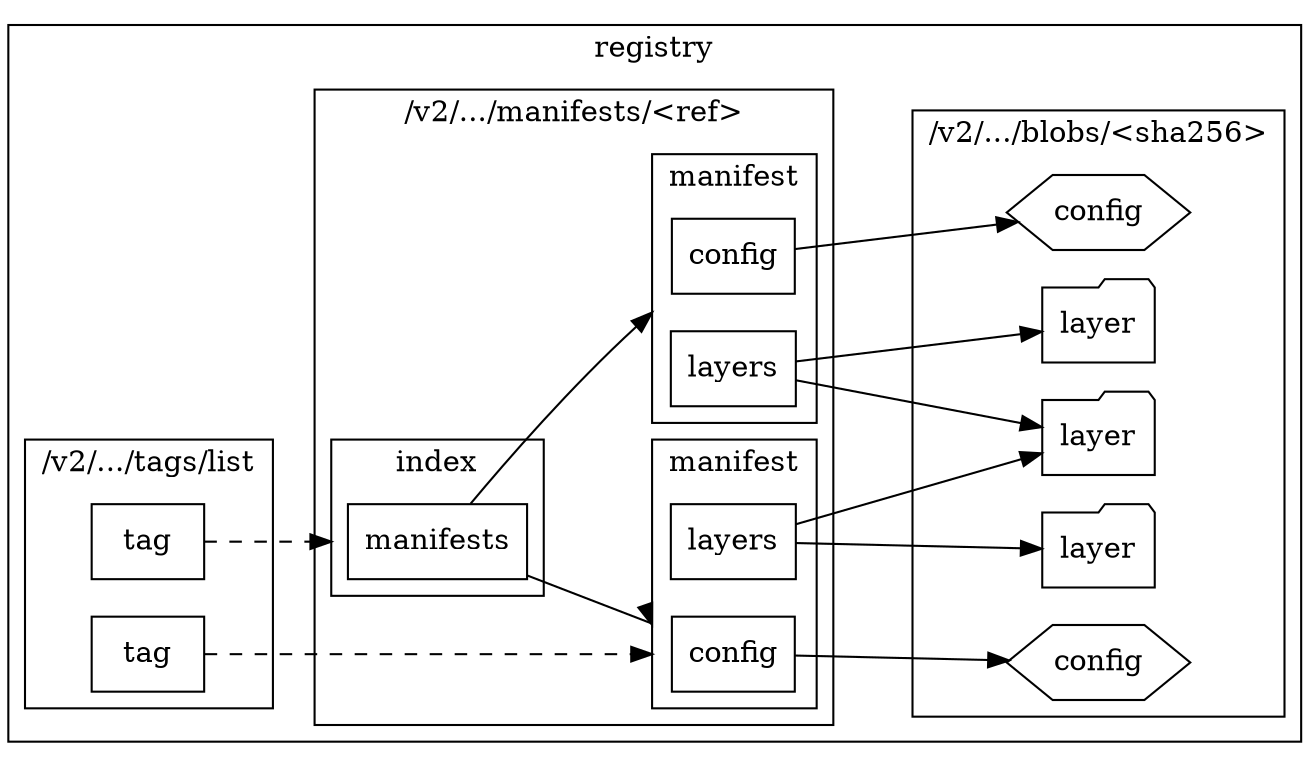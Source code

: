 digraph {
  compound=true;
  rankdir="LR";
  ordering = in;

  subgraph cluster_registry {
    label = "registry";

    subgraph cluster_tags {
      label = "/v2/.../tags/list";

      tag [label="tag", shape="rect"];
      tag2 [label="tag", shape="rect"];
    }

    subgraph cluster_manifests {
      label = "/v2/.../manifests/<ref>";

      subgraph cluster_manifest {
        label = "manifest";

        mconfig [label="config", shape="rect"];
        layers [label="layers", shape="rect"];
      }

      subgraph cluster_manifest2 {
        label = "manifest";

        mconfig2 [label="config", shape="rect"];
        layers2 [label="layers", shape="rect"];
      }

      subgraph cluster_index {
        label = "index";

        imanifest [label="manifests", shape="rect"];
      }

      imanifest -> mconfig [lhead=cluster_manifest];
      imanifest -> mconfig2 [lhead=cluster_manifest2];
    }

    subgraph cluster_blobs {
      label = "/v2/.../blobs/<sha256>";

      bconfig [label="config", shape="hexagon"];
      bconfig2 [label="config", shape="hexagon"];

      l1 [label="layer", shape="folder"];
      l2 [label="layer", shape="folder"];
      l3 [label="layer", shape="folder"];
    }

    layers -> l1;
    layers -> l2;

    layers2 -> l2;
    layers2 -> l3;

    mconfig -> bconfig;
    mconfig2 -> bconfig2;

    tag -> mconfig [style="dashed", lhead=cluster_manifest];
    tag2 -> imanifest [style="dashed", lhead=cluster_index];
  }
}
